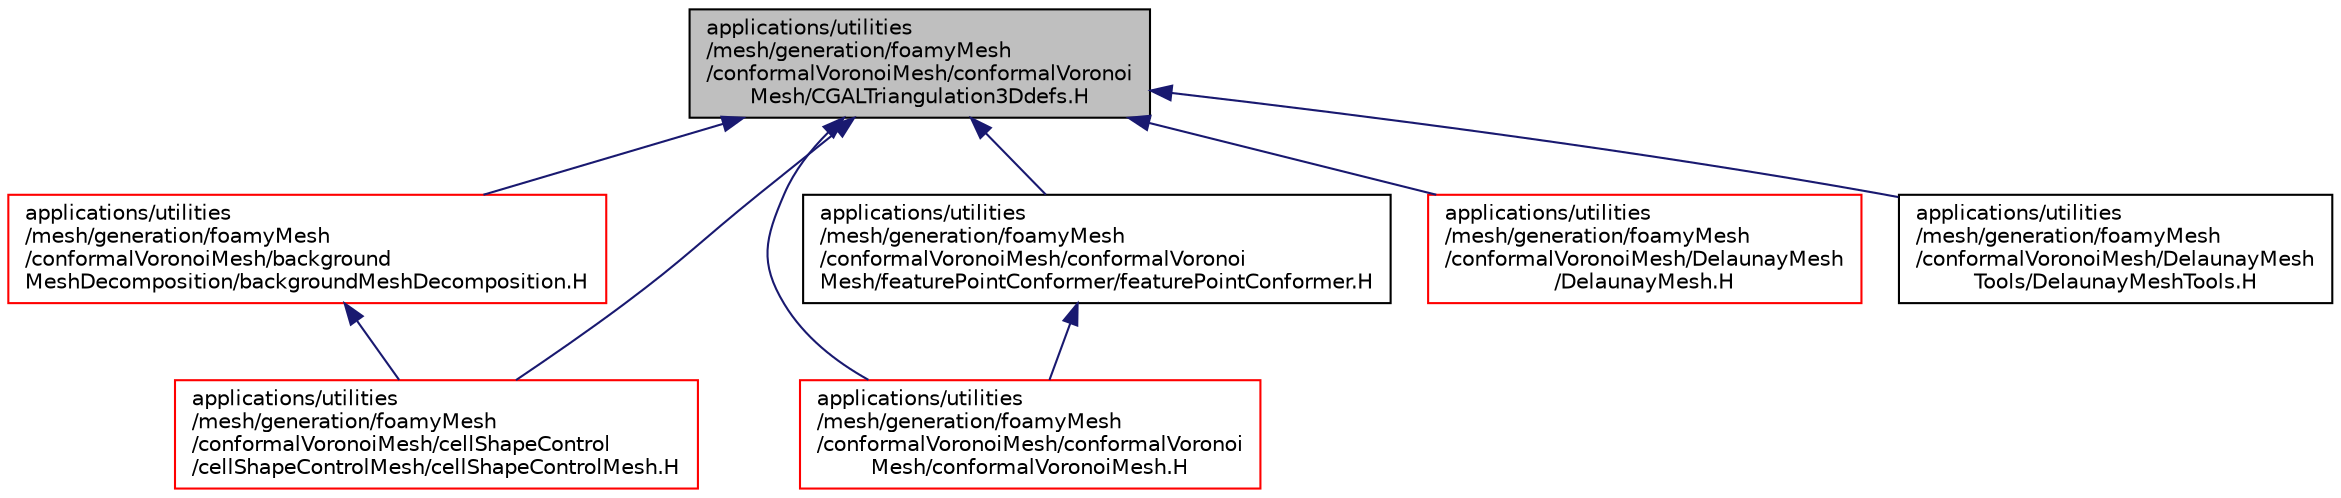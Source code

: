 digraph "applications/utilities/mesh/generation/foamyMesh/conformalVoronoiMesh/conformalVoronoiMesh/CGALTriangulation3Ddefs.H"
{
  bgcolor="transparent";
  edge [fontname="Helvetica",fontsize="10",labelfontname="Helvetica",labelfontsize="10"];
  node [fontname="Helvetica",fontsize="10",shape=record];
  Node202 [label="applications/utilities\l/mesh/generation/foamyMesh\l/conformalVoronoiMesh/conformalVoronoi\lMesh/CGALTriangulation3Ddefs.H",height=0.2,width=0.4,color="black", fillcolor="grey75", style="filled", fontcolor="black"];
  Node202 -> Node203 [dir="back",color="midnightblue",fontsize="10",style="solid",fontname="Helvetica"];
  Node203 [label="applications/utilities\l/mesh/generation/foamyMesh\l/conformalVoronoiMesh/background\lMeshDecomposition/backgroundMeshDecomposition.H",height=0.2,width=0.4,color="red",URL="$a18476.html"];
  Node203 -> Node221 [dir="back",color="midnightblue",fontsize="10",style="solid",fontname="Helvetica"];
  Node221 [label="applications/utilities\l/mesh/generation/foamyMesh\l/conformalVoronoiMesh/cellShapeControl\l/cellShapeControlMesh/cellShapeControlMesh.H",height=0.2,width=0.4,color="red",URL="$a18503.html"];
  Node202 -> Node221 [dir="back",color="midnightblue",fontsize="10",style="solid",fontname="Helvetica"];
  Node202 -> Node206 [dir="back",color="midnightblue",fontsize="10",style="solid",fontname="Helvetica"];
  Node206 [label="applications/utilities\l/mesh/generation/foamyMesh\l/conformalVoronoiMesh/conformalVoronoi\lMesh/conformalVoronoiMesh.H",height=0.2,width=0.4,color="red",URL="$a18620.html"];
  Node202 -> Node224 [dir="back",color="midnightblue",fontsize="10",style="solid",fontname="Helvetica"];
  Node224 [label="applications/utilities\l/mesh/generation/foamyMesh\l/conformalVoronoiMesh/conformalVoronoi\lMesh/featurePointConformer/featurePointConformer.H",height=0.2,width=0.4,color="black",URL="$a18647.html"];
  Node224 -> Node206 [dir="back",color="midnightblue",fontsize="10",style="solid",fontname="Helvetica"];
  Node202 -> Node225 [dir="back",color="midnightblue",fontsize="10",style="solid",fontname="Helvetica"];
  Node225 [label="applications/utilities\l/mesh/generation/foamyMesh\l/conformalVoronoiMesh/DelaunayMesh\l/DelaunayMesh.H",height=0.2,width=0.4,color="red",URL="$a18734.html"];
  Node202 -> Node226 [dir="back",color="midnightblue",fontsize="10",style="solid",fontname="Helvetica"];
  Node226 [label="applications/utilities\l/mesh/generation/foamyMesh\l/conformalVoronoiMesh/DelaunayMesh\lTools/DelaunayMeshTools.H",height=0.2,width=0.4,color="black",URL="$a18752.html"];
}
